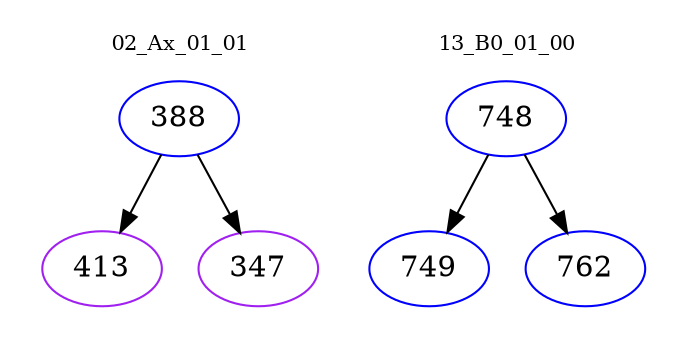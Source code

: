 digraph{
subgraph cluster_0 {
color = white
label = "02_Ax_01_01";
fontsize=10;
T0_388 [label="388", color="blue"]
T0_388 -> T0_413 [color="black"]
T0_413 [label="413", color="purple"]
T0_388 -> T0_347 [color="black"]
T0_347 [label="347", color="purple"]
}
subgraph cluster_1 {
color = white
label = "13_B0_01_00";
fontsize=10;
T1_748 [label="748", color="blue"]
T1_748 -> T1_749 [color="black"]
T1_749 [label="749", color="blue"]
T1_748 -> T1_762 [color="black"]
T1_762 [label="762", color="blue"]
}
}
